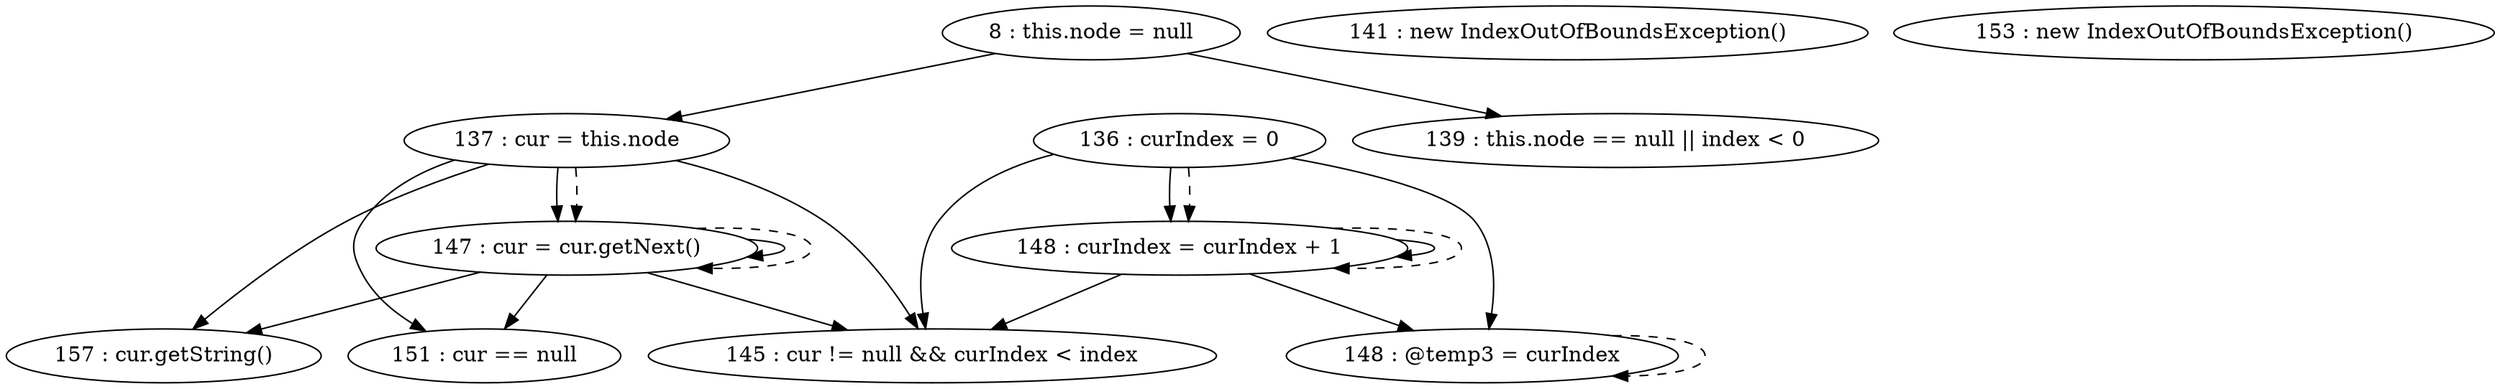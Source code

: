 digraph G {
"8 : this.node = null"
"8 : this.node = null" -> "139 : this.node == null || index < 0"
"8 : this.node = null" -> "137 : cur = this.node"
"136 : curIndex = 0"
"136 : curIndex = 0" -> "148 : @temp3 = curIndex"
"136 : curIndex = 0" -> "148 : curIndex = curIndex + 1"
"136 : curIndex = 0" -> "145 : cur != null && curIndex < index"
"136 : curIndex = 0" -> "148 : curIndex = curIndex + 1" [style=dashed]
"137 : cur = this.node"
"137 : cur = this.node" -> "157 : cur.getString()"
"137 : cur = this.node" -> "147 : cur = cur.getNext()"
"137 : cur = this.node" -> "145 : cur != null && curIndex < index"
"137 : cur = this.node" -> "151 : cur == null"
"137 : cur = this.node" -> "147 : cur = cur.getNext()" [style=dashed]
"139 : this.node == null || index < 0"
"141 : new IndexOutOfBoundsException()"
"145 : cur != null && curIndex < index"
"147 : cur = cur.getNext()"
"147 : cur = cur.getNext()" -> "157 : cur.getString()"
"147 : cur = cur.getNext()" -> "147 : cur = cur.getNext()"
"147 : cur = cur.getNext()" -> "145 : cur != null && curIndex < index"
"147 : cur = cur.getNext()" -> "151 : cur == null"
"147 : cur = cur.getNext()" -> "147 : cur = cur.getNext()" [style=dashed]
"148 : @temp3 = curIndex"
"148 : @temp3 = curIndex" -> "148 : @temp3 = curIndex" [style=dashed]
"148 : curIndex = curIndex + 1"
"148 : curIndex = curIndex + 1" -> "148 : @temp3 = curIndex"
"148 : curIndex = curIndex + 1" -> "148 : curIndex = curIndex + 1"
"148 : curIndex = curIndex + 1" -> "145 : cur != null && curIndex < index"
"148 : curIndex = curIndex + 1" -> "148 : curIndex = curIndex + 1" [style=dashed]
"145 : cur != null && curIndex < index"
"151 : cur == null"
"153 : new IndexOutOfBoundsException()"
"157 : cur.getString()"
}
